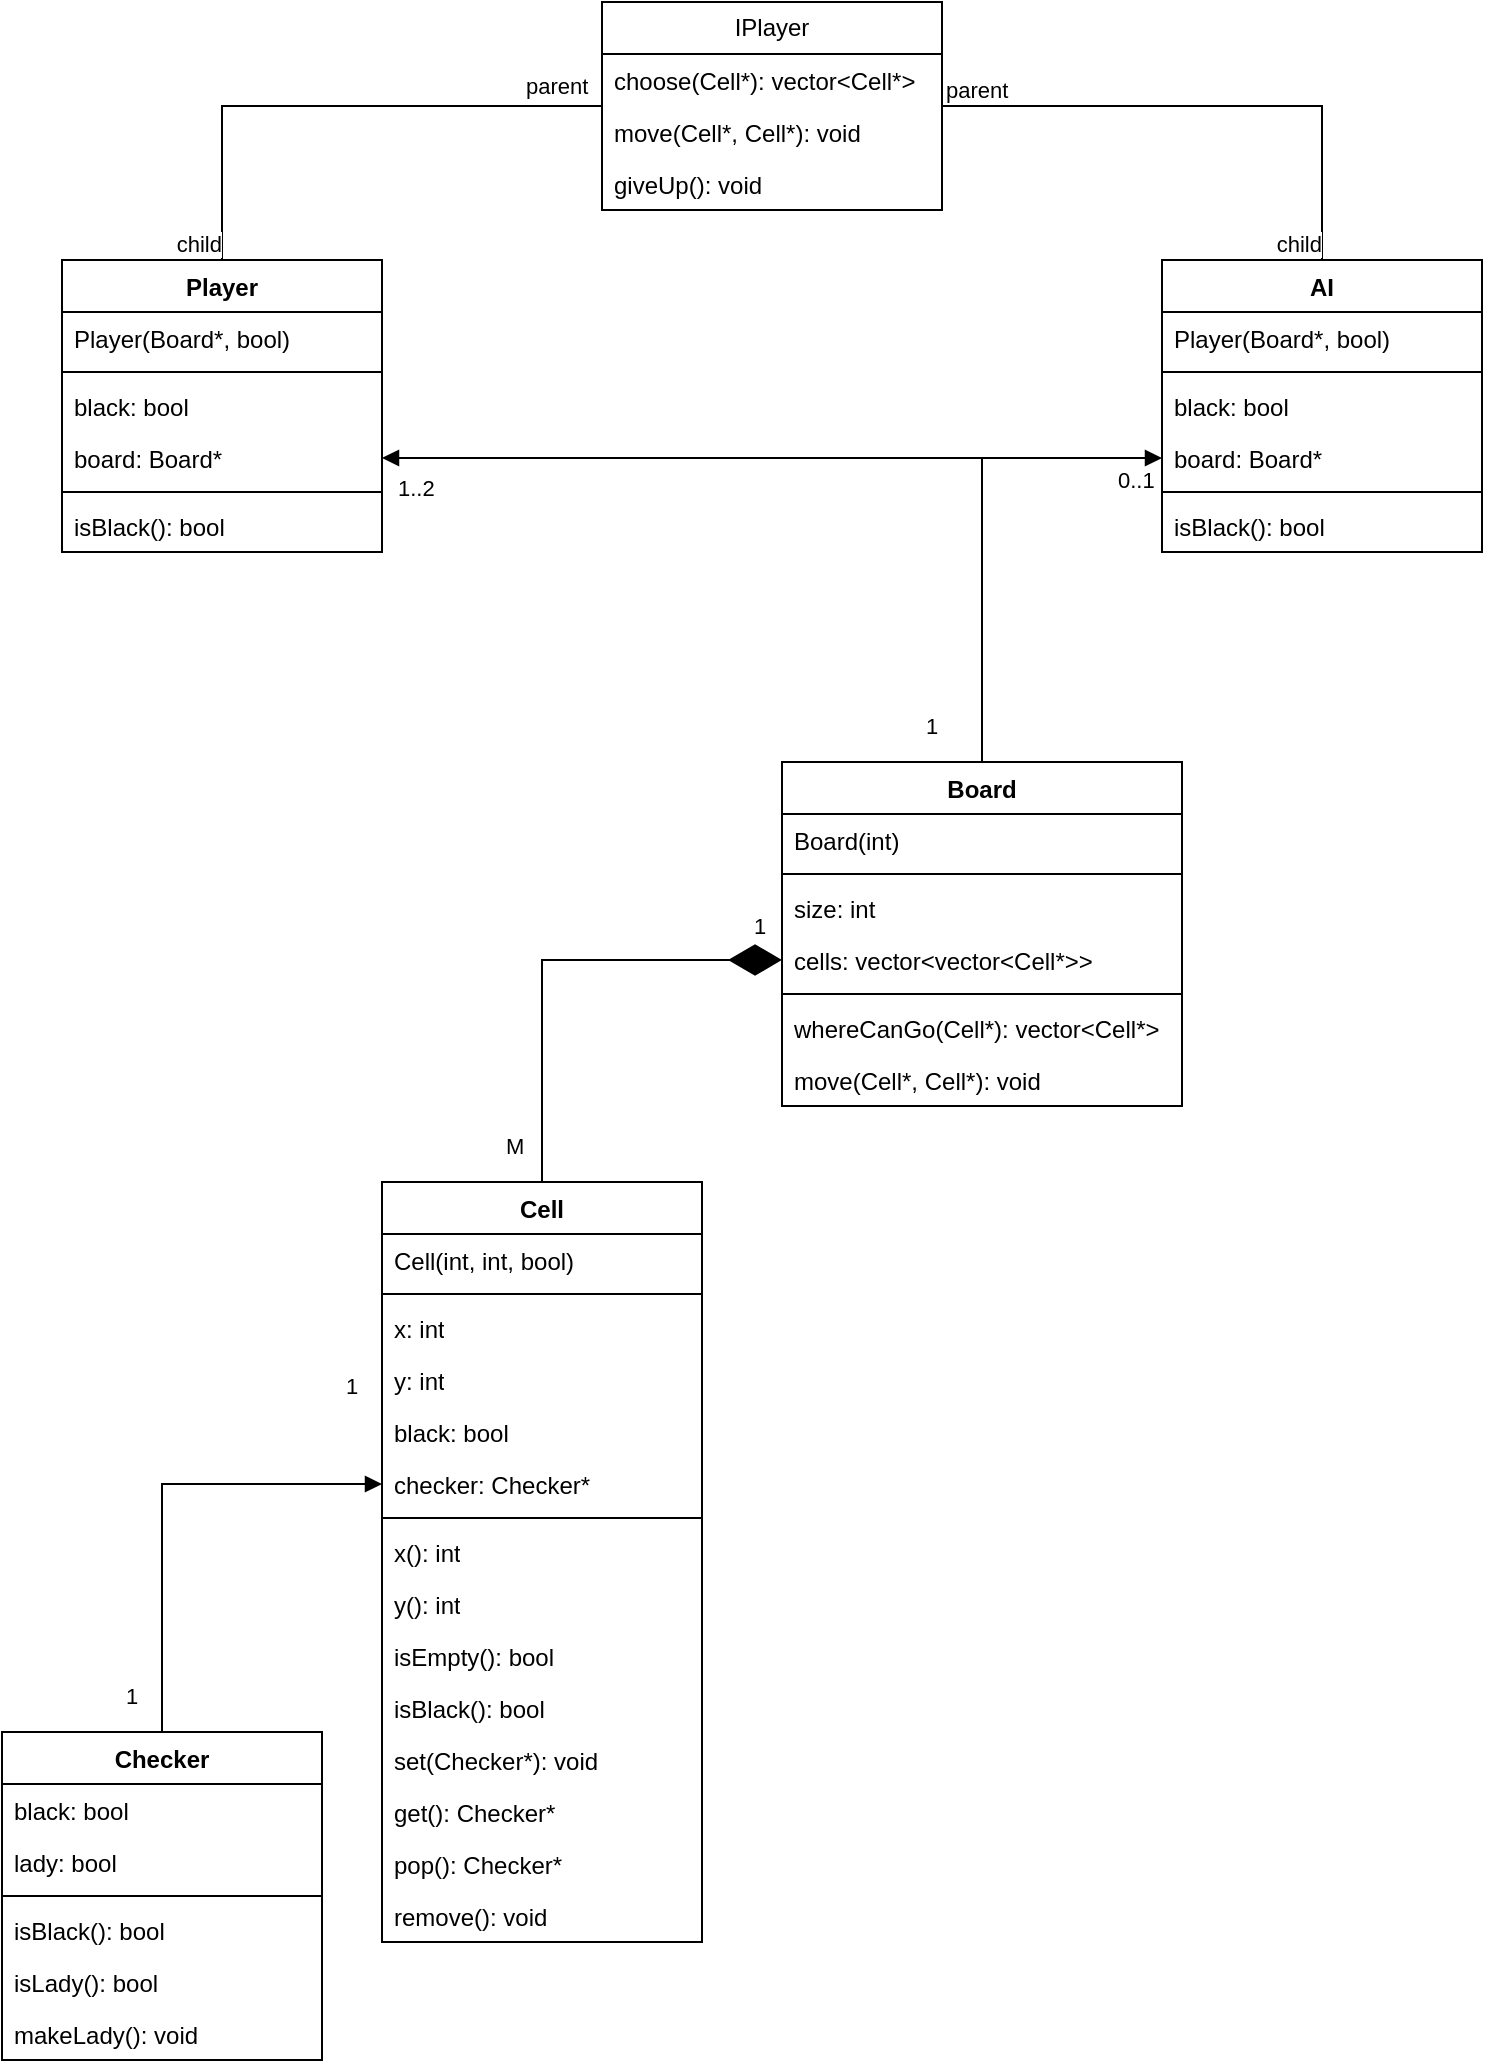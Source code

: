 <mxfile version="22.1.0" type="github">
  <diagram id="C5RBs43oDa-KdzZeNtuy" name="Page-1">
    <mxGraphModel dx="1434" dy="1937" grid="1" gridSize="10" guides="1" tooltips="1" connect="1" arrows="1" fold="1" page="1" pageScale="1" pageWidth="827" pageHeight="1169" background="none" math="0" shadow="0">
      <root>
        <mxCell id="WIyWlLk6GJQsqaUBKTNV-0" />
        <mxCell id="WIyWlLk6GJQsqaUBKTNV-1" parent="WIyWlLk6GJQsqaUBKTNV-0" />
        <mxCell id="_-b_REQkX55mADRNQmiD-0" value="Checker" style="swimlane;fontStyle=1;align=center;verticalAlign=top;childLayout=stackLayout;horizontal=1;startSize=26;horizontalStack=0;resizeParent=1;resizeParentMax=0;resizeLast=0;collapsible=1;marginBottom=0;whiteSpace=wrap;html=1;" parent="WIyWlLk6GJQsqaUBKTNV-1" vertex="1">
          <mxGeometry x="40" y="555" width="160" height="164" as="geometry" />
        </mxCell>
        <mxCell id="_-b_REQkX55mADRNQmiD-1" value="black: bool" style="text;strokeColor=none;fillColor=none;align=left;verticalAlign=top;spacingLeft=4;spacingRight=4;overflow=hidden;rotatable=0;points=[[0,0.5],[1,0.5]];portConstraint=eastwest;whiteSpace=wrap;html=1;" parent="_-b_REQkX55mADRNQmiD-0" vertex="1">
          <mxGeometry y="26" width="160" height="26" as="geometry" />
        </mxCell>
        <mxCell id="_-b_REQkX55mADRNQmiD-20" value="lady: bool" style="text;strokeColor=none;fillColor=none;align=left;verticalAlign=top;spacingLeft=4;spacingRight=4;overflow=hidden;rotatable=0;points=[[0,0.5],[1,0.5]];portConstraint=eastwest;whiteSpace=wrap;html=1;" parent="_-b_REQkX55mADRNQmiD-0" vertex="1">
          <mxGeometry y="52" width="160" height="26" as="geometry" />
        </mxCell>
        <mxCell id="_-b_REQkX55mADRNQmiD-2" value="" style="line;strokeWidth=1;fillColor=none;align=left;verticalAlign=middle;spacingTop=-1;spacingLeft=3;spacingRight=3;rotatable=0;labelPosition=right;points=[];portConstraint=eastwest;strokeColor=inherit;" parent="_-b_REQkX55mADRNQmiD-0" vertex="1">
          <mxGeometry y="78" width="160" height="8" as="geometry" />
        </mxCell>
        <mxCell id="_-b_REQkX55mADRNQmiD-3" value="isBlack(): bool" style="text;strokeColor=none;fillColor=none;align=left;verticalAlign=top;spacingLeft=4;spacingRight=4;overflow=hidden;rotatable=0;points=[[0,0.5],[1,0.5]];portConstraint=eastwest;whiteSpace=wrap;html=1;" parent="_-b_REQkX55mADRNQmiD-0" vertex="1">
          <mxGeometry y="86" width="160" height="26" as="geometry" />
        </mxCell>
        <mxCell id="_-b_REQkX55mADRNQmiD-21" value="isLady(): bool" style="text;strokeColor=none;fillColor=none;align=left;verticalAlign=top;spacingLeft=4;spacingRight=4;overflow=hidden;rotatable=0;points=[[0,0.5],[1,0.5]];portConstraint=eastwest;whiteSpace=wrap;html=1;" parent="_-b_REQkX55mADRNQmiD-0" vertex="1">
          <mxGeometry y="112" width="160" height="26" as="geometry" />
        </mxCell>
        <mxCell id="_-b_REQkX55mADRNQmiD-22" value="makeLady(): void" style="text;strokeColor=none;fillColor=none;align=left;verticalAlign=top;spacingLeft=4;spacingRight=4;overflow=hidden;rotatable=0;points=[[0,0.5],[1,0.5]];portConstraint=eastwest;whiteSpace=wrap;html=1;" parent="_-b_REQkX55mADRNQmiD-0" vertex="1">
          <mxGeometry y="138" width="160" height="26" as="geometry" />
        </mxCell>
        <mxCell id="_-b_REQkX55mADRNQmiD-5" value="Cell" style="swimlane;fontStyle=1;align=center;verticalAlign=top;childLayout=stackLayout;horizontal=1;startSize=26;horizontalStack=0;resizeParent=1;resizeParentMax=0;resizeLast=0;collapsible=1;marginBottom=0;whiteSpace=wrap;html=1;" parent="WIyWlLk6GJQsqaUBKTNV-1" vertex="1">
          <mxGeometry x="230" y="280" width="160" height="380" as="geometry" />
        </mxCell>
        <mxCell id="2clRgMWB4I24DzztfcVo-59" value="Cell(int, int, bool)" style="text;strokeColor=none;fillColor=none;align=left;verticalAlign=top;spacingLeft=4;spacingRight=4;overflow=hidden;rotatable=0;points=[[0,0.5],[1,0.5]];portConstraint=eastwest;whiteSpace=wrap;html=1;" vertex="1" parent="_-b_REQkX55mADRNQmiD-5">
          <mxGeometry y="26" width="160" height="26" as="geometry" />
        </mxCell>
        <mxCell id="2clRgMWB4I24DzztfcVo-61" value="" style="line;strokeWidth=1;fillColor=none;align=left;verticalAlign=middle;spacingTop=-1;spacingLeft=3;spacingRight=3;rotatable=0;labelPosition=right;points=[];portConstraint=eastwest;strokeColor=inherit;" vertex="1" parent="_-b_REQkX55mADRNQmiD-5">
          <mxGeometry y="52" width="160" height="8" as="geometry" />
        </mxCell>
        <mxCell id="_-b_REQkX55mADRNQmiD-6" value="x: int" style="text;strokeColor=none;fillColor=none;align=left;verticalAlign=top;spacingLeft=4;spacingRight=4;overflow=hidden;rotatable=0;points=[[0,0.5],[1,0.5]];portConstraint=eastwest;whiteSpace=wrap;html=1;" parent="_-b_REQkX55mADRNQmiD-5" vertex="1">
          <mxGeometry y="60" width="160" height="26" as="geometry" />
        </mxCell>
        <mxCell id="_-b_REQkX55mADRNQmiD-9" value="y: int" style="text;strokeColor=none;fillColor=none;align=left;verticalAlign=top;spacingLeft=4;spacingRight=4;overflow=hidden;rotatable=0;points=[[0,0.5],[1,0.5]];portConstraint=eastwest;whiteSpace=wrap;html=1;" parent="_-b_REQkX55mADRNQmiD-5" vertex="1">
          <mxGeometry y="86" width="160" height="26" as="geometry" />
        </mxCell>
        <mxCell id="_-b_REQkX55mADRNQmiD-10" value="black: bool" style="text;strokeColor=none;fillColor=none;align=left;verticalAlign=top;spacingLeft=4;spacingRight=4;overflow=hidden;rotatable=0;points=[[0,0.5],[1,0.5]];portConstraint=eastwest;whiteSpace=wrap;html=1;" parent="_-b_REQkX55mADRNQmiD-5" vertex="1">
          <mxGeometry y="112" width="160" height="26" as="geometry" />
        </mxCell>
        <mxCell id="_-b_REQkX55mADRNQmiD-11" value="checker: Checker*" style="text;strokeColor=none;fillColor=none;align=left;verticalAlign=top;spacingLeft=4;spacingRight=4;overflow=hidden;rotatable=0;points=[[0,0.5],[1,0.5]];portConstraint=eastwest;whiteSpace=wrap;html=1;" parent="_-b_REQkX55mADRNQmiD-5" vertex="1">
          <mxGeometry y="138" width="160" height="26" as="geometry" />
        </mxCell>
        <mxCell id="_-b_REQkX55mADRNQmiD-7" value="" style="line;strokeWidth=1;fillColor=none;align=left;verticalAlign=middle;spacingTop=-1;spacingLeft=3;spacingRight=3;rotatable=0;labelPosition=right;points=[];portConstraint=eastwest;strokeColor=inherit;" parent="_-b_REQkX55mADRNQmiD-5" vertex="1">
          <mxGeometry y="164" width="160" height="8" as="geometry" />
        </mxCell>
        <mxCell id="_-b_REQkX55mADRNQmiD-17" value="x(): int" style="text;strokeColor=none;fillColor=none;align=left;verticalAlign=top;spacingLeft=4;spacingRight=4;overflow=hidden;rotatable=0;points=[[0,0.5],[1,0.5]];portConstraint=eastwest;whiteSpace=wrap;html=1;" parent="_-b_REQkX55mADRNQmiD-5" vertex="1">
          <mxGeometry y="172" width="160" height="26" as="geometry" />
        </mxCell>
        <mxCell id="_-b_REQkX55mADRNQmiD-18" value="y(): int" style="text;strokeColor=none;fillColor=none;align=left;verticalAlign=top;spacingLeft=4;spacingRight=4;overflow=hidden;rotatable=0;points=[[0,0.5],[1,0.5]];portConstraint=eastwest;whiteSpace=wrap;html=1;" parent="_-b_REQkX55mADRNQmiD-5" vertex="1">
          <mxGeometry y="198" width="160" height="26" as="geometry" />
        </mxCell>
        <mxCell id="2clRgMWB4I24DzztfcVo-62" value="isEmpty(): bool" style="text;strokeColor=none;fillColor=none;align=left;verticalAlign=top;spacingLeft=4;spacingRight=4;overflow=hidden;rotatable=0;points=[[0,0.5],[1,0.5]];portConstraint=eastwest;whiteSpace=wrap;html=1;" vertex="1" parent="_-b_REQkX55mADRNQmiD-5">
          <mxGeometry y="224" width="160" height="26" as="geometry" />
        </mxCell>
        <mxCell id="_-b_REQkX55mADRNQmiD-8" value="isBlack(): bool" style="text;strokeColor=none;fillColor=none;align=left;verticalAlign=top;spacingLeft=4;spacingRight=4;overflow=hidden;rotatable=0;points=[[0,0.5],[1,0.5]];portConstraint=eastwest;whiteSpace=wrap;html=1;" parent="_-b_REQkX55mADRNQmiD-5" vertex="1">
          <mxGeometry y="250" width="160" height="26" as="geometry" />
        </mxCell>
        <mxCell id="2clRgMWB4I24DzztfcVo-60" value="set(Checker*): void" style="text;strokeColor=none;fillColor=none;align=left;verticalAlign=top;spacingLeft=4;spacingRight=4;overflow=hidden;rotatable=0;points=[[0,0.5],[1,0.5]];portConstraint=eastwest;whiteSpace=wrap;html=1;" vertex="1" parent="_-b_REQkX55mADRNQmiD-5">
          <mxGeometry y="276" width="160" height="26" as="geometry" />
        </mxCell>
        <mxCell id="2clRgMWB4I24DzztfcVo-63" value="get(): Checker*" style="text;strokeColor=none;fillColor=none;align=left;verticalAlign=top;spacingLeft=4;spacingRight=4;overflow=hidden;rotatable=0;points=[[0,0.5],[1,0.5]];portConstraint=eastwest;whiteSpace=wrap;html=1;" vertex="1" parent="_-b_REQkX55mADRNQmiD-5">
          <mxGeometry y="302" width="160" height="26" as="geometry" />
        </mxCell>
        <mxCell id="2clRgMWB4I24DzztfcVo-64" value="pop(): Checker*" style="text;strokeColor=none;fillColor=none;align=left;verticalAlign=top;spacingLeft=4;spacingRight=4;overflow=hidden;rotatable=0;points=[[0,0.5],[1,0.5]];portConstraint=eastwest;whiteSpace=wrap;html=1;" vertex="1" parent="_-b_REQkX55mADRNQmiD-5">
          <mxGeometry y="328" width="160" height="26" as="geometry" />
        </mxCell>
        <mxCell id="2clRgMWB4I24DzztfcVo-65" value="remove(): void" style="text;strokeColor=none;fillColor=none;align=left;verticalAlign=top;spacingLeft=4;spacingRight=4;overflow=hidden;rotatable=0;points=[[0,0.5],[1,0.5]];portConstraint=eastwest;whiteSpace=wrap;html=1;" vertex="1" parent="_-b_REQkX55mADRNQmiD-5">
          <mxGeometry y="354" width="160" height="26" as="geometry" />
        </mxCell>
        <mxCell id="_-b_REQkX55mADRNQmiD-12" value="Board" style="swimlane;fontStyle=1;align=center;verticalAlign=top;childLayout=stackLayout;horizontal=1;startSize=26;horizontalStack=0;resizeParent=1;resizeParentMax=0;resizeLast=0;collapsible=1;marginBottom=0;whiteSpace=wrap;html=1;" parent="WIyWlLk6GJQsqaUBKTNV-1" vertex="1">
          <mxGeometry x="430" y="70" width="200" height="172" as="geometry" />
        </mxCell>
        <mxCell id="2clRgMWB4I24DzztfcVo-55" value="Board(int)" style="text;strokeColor=none;fillColor=none;align=left;verticalAlign=top;spacingLeft=4;spacingRight=4;overflow=hidden;rotatable=0;points=[[0,0.5],[1,0.5]];portConstraint=eastwest;whiteSpace=wrap;html=1;" vertex="1" parent="_-b_REQkX55mADRNQmiD-12">
          <mxGeometry y="26" width="200" height="26" as="geometry" />
        </mxCell>
        <mxCell id="2clRgMWB4I24DzztfcVo-56" value="" style="line;strokeWidth=1;fillColor=none;align=left;verticalAlign=middle;spacingTop=-1;spacingLeft=3;spacingRight=3;rotatable=0;labelPosition=right;points=[];portConstraint=eastwest;strokeColor=inherit;" vertex="1" parent="_-b_REQkX55mADRNQmiD-12">
          <mxGeometry y="52" width="200" height="8" as="geometry" />
        </mxCell>
        <mxCell id="_-b_REQkX55mADRNQmiD-13" value="size: int" style="text;strokeColor=none;fillColor=none;align=left;verticalAlign=top;spacingLeft=4;spacingRight=4;overflow=hidden;rotatable=0;points=[[0,0.5],[1,0.5]];portConstraint=eastwest;whiteSpace=wrap;html=1;" parent="_-b_REQkX55mADRNQmiD-12" vertex="1">
          <mxGeometry y="60" width="200" height="26" as="geometry" />
        </mxCell>
        <mxCell id="_-b_REQkX55mADRNQmiD-16" value="cells: vector&amp;lt;vector&amp;lt;Cell*&amp;gt;&amp;gt;" style="text;strokeColor=none;fillColor=none;align=left;verticalAlign=top;spacingLeft=4;spacingRight=4;overflow=hidden;rotatable=0;points=[[0,0.5],[1,0.5]];portConstraint=eastwest;whiteSpace=wrap;html=1;" parent="_-b_REQkX55mADRNQmiD-12" vertex="1">
          <mxGeometry y="86" width="200" height="26" as="geometry" />
        </mxCell>
        <mxCell id="_-b_REQkX55mADRNQmiD-14" value="" style="line;strokeWidth=1;fillColor=none;align=left;verticalAlign=middle;spacingTop=-1;spacingLeft=3;spacingRight=3;rotatable=0;labelPosition=right;points=[];portConstraint=eastwest;strokeColor=inherit;" parent="_-b_REQkX55mADRNQmiD-12" vertex="1">
          <mxGeometry y="112" width="200" height="8" as="geometry" />
        </mxCell>
        <mxCell id="_-b_REQkX55mADRNQmiD-15" value="whereCanGo(Cell*): vector&amp;lt;Cell*&amp;gt;" style="text;strokeColor=none;fillColor=none;align=left;verticalAlign=top;spacingLeft=4;spacingRight=4;overflow=hidden;rotatable=0;points=[[0,0.5],[1,0.5]];portConstraint=eastwest;whiteSpace=wrap;html=1;" parent="_-b_REQkX55mADRNQmiD-12" vertex="1">
          <mxGeometry y="120" width="200" height="26" as="geometry" />
        </mxCell>
        <mxCell id="2clRgMWB4I24DzztfcVo-58" value="move(Cell*, Cell*): void" style="text;strokeColor=none;fillColor=none;align=left;verticalAlign=top;spacingLeft=4;spacingRight=4;overflow=hidden;rotatable=0;points=[[0,0.5],[1,0.5]];portConstraint=eastwest;whiteSpace=wrap;html=1;" vertex="1" parent="_-b_REQkX55mADRNQmiD-12">
          <mxGeometry y="146" width="200" height="26" as="geometry" />
        </mxCell>
        <mxCell id="_-b_REQkX55mADRNQmiD-27" value="" style="endArrow=block;endFill=1;html=1;edgeStyle=orthogonalEdgeStyle;align=left;verticalAlign=top;rounded=0;entryX=0;entryY=0.5;entryDx=0;entryDy=0;exitX=0.5;exitY=0;exitDx=0;exitDy=0;" parent="WIyWlLk6GJQsqaUBKTNV-1" source="_-b_REQkX55mADRNQmiD-0" target="_-b_REQkX55mADRNQmiD-11" edge="1">
          <mxGeometry x="-1" relative="1" as="geometry">
            <mxPoint x="-30" y="500" as="sourcePoint" />
            <mxPoint x="120" y="600" as="targetPoint" />
          </mxGeometry>
        </mxCell>
        <mxCell id="_-b_REQkX55mADRNQmiD-28" value="1" style="edgeLabel;resizable=0;html=1;align=left;verticalAlign=bottom;" parent="_-b_REQkX55mADRNQmiD-27" connectable="0" vertex="1">
          <mxGeometry x="-1" relative="1" as="geometry">
            <mxPoint x="-20" y="-10" as="offset" />
          </mxGeometry>
        </mxCell>
        <mxCell id="_-b_REQkX55mADRNQmiD-33" value="" style="endArrow=diamondThin;endFill=1;endSize=24;html=1;rounded=0;entryX=0;entryY=0.5;entryDx=0;entryDy=0;exitX=0.5;exitY=0;exitDx=0;exitDy=0;" parent="WIyWlLk6GJQsqaUBKTNV-1" source="_-b_REQkX55mADRNQmiD-5" target="_-b_REQkX55mADRNQmiD-16" edge="1">
          <mxGeometry width="160" relative="1" as="geometry">
            <mxPoint x="264" y="40" as="sourcePoint" />
            <mxPoint x="424" y="40" as="targetPoint" />
            <Array as="points">
              <mxPoint x="310" y="169" />
            </Array>
          </mxGeometry>
        </mxCell>
        <mxCell id="2clRgMWB4I24DzztfcVo-0" value="Player" style="swimlane;fontStyle=1;align=center;verticalAlign=top;childLayout=stackLayout;horizontal=1;startSize=26;horizontalStack=0;resizeParent=1;resizeParentMax=0;resizeLast=0;collapsible=1;marginBottom=0;whiteSpace=wrap;html=1;" vertex="1" parent="WIyWlLk6GJQsqaUBKTNV-1">
          <mxGeometry x="70" y="-181" width="160" height="146" as="geometry" />
        </mxCell>
        <mxCell id="2clRgMWB4I24DzztfcVo-19" value="Player(Board*, bool)" style="text;strokeColor=none;fillColor=none;align=left;verticalAlign=top;spacingLeft=4;spacingRight=4;overflow=hidden;rotatable=0;points=[[0,0.5],[1,0.5]];portConstraint=eastwest;whiteSpace=wrap;html=1;" vertex="1" parent="2clRgMWB4I24DzztfcVo-0">
          <mxGeometry y="26" width="160" height="26" as="geometry" />
        </mxCell>
        <mxCell id="2clRgMWB4I24DzztfcVo-21" value="" style="line;strokeWidth=1;fillColor=none;align=left;verticalAlign=middle;spacingTop=-1;spacingLeft=3;spacingRight=3;rotatable=0;labelPosition=right;points=[];portConstraint=eastwest;strokeColor=inherit;" vertex="1" parent="2clRgMWB4I24DzztfcVo-0">
          <mxGeometry y="52" width="160" height="8" as="geometry" />
        </mxCell>
        <mxCell id="2clRgMWB4I24DzztfcVo-1" value="black: bool" style="text;strokeColor=none;fillColor=none;align=left;verticalAlign=top;spacingLeft=4;spacingRight=4;overflow=hidden;rotatable=0;points=[[0,0.5],[1,0.5]];portConstraint=eastwest;whiteSpace=wrap;html=1;" vertex="1" parent="2clRgMWB4I24DzztfcVo-0">
          <mxGeometry y="60" width="160" height="26" as="geometry" />
        </mxCell>
        <mxCell id="2clRgMWB4I24DzztfcVo-20" value="board: Board*" style="text;strokeColor=none;fillColor=none;align=left;verticalAlign=top;spacingLeft=4;spacingRight=4;overflow=hidden;rotatable=0;points=[[0,0.5],[1,0.5]];portConstraint=eastwest;whiteSpace=wrap;html=1;" vertex="1" parent="2clRgMWB4I24DzztfcVo-0">
          <mxGeometry y="86" width="160" height="26" as="geometry" />
        </mxCell>
        <mxCell id="2clRgMWB4I24DzztfcVo-2" value="" style="line;strokeWidth=1;fillColor=none;align=left;verticalAlign=middle;spacingTop=-1;spacingLeft=3;spacingRight=3;rotatable=0;labelPosition=right;points=[];portConstraint=eastwest;strokeColor=inherit;" vertex="1" parent="2clRgMWB4I24DzztfcVo-0">
          <mxGeometry y="112" width="160" height="8" as="geometry" />
        </mxCell>
        <mxCell id="2clRgMWB4I24DzztfcVo-3" value="isBlack(): bool" style="text;strokeColor=none;fillColor=none;align=left;verticalAlign=top;spacingLeft=4;spacingRight=4;overflow=hidden;rotatable=0;points=[[0,0.5],[1,0.5]];portConstraint=eastwest;whiteSpace=wrap;html=1;" vertex="1" parent="2clRgMWB4I24DzztfcVo-0">
          <mxGeometry y="120" width="160" height="26" as="geometry" />
        </mxCell>
        <mxCell id="2clRgMWB4I24DzztfcVo-11" value="IPlayer" style="swimlane;fontStyle=0;childLayout=stackLayout;horizontal=1;startSize=26;fillColor=none;horizontalStack=0;resizeParent=1;resizeParentMax=0;resizeLast=0;collapsible=1;marginBottom=0;whiteSpace=wrap;html=1;" vertex="1" parent="WIyWlLk6GJQsqaUBKTNV-1">
          <mxGeometry x="340" y="-310" width="170" height="104" as="geometry" />
        </mxCell>
        <mxCell id="2clRgMWB4I24DzztfcVo-12" value="choose(Cell*): vector&amp;lt;Cell*&amp;gt;" style="text;strokeColor=none;fillColor=none;align=left;verticalAlign=top;spacingLeft=4;spacingRight=4;overflow=hidden;rotatable=0;points=[[0,0.5],[1,0.5]];portConstraint=eastwest;whiteSpace=wrap;html=1;" vertex="1" parent="2clRgMWB4I24DzztfcVo-11">
          <mxGeometry y="26" width="170" height="26" as="geometry" />
        </mxCell>
        <mxCell id="2clRgMWB4I24DzztfcVo-18" value="move(Cell*, Cell*): void" style="text;strokeColor=none;fillColor=none;align=left;verticalAlign=top;spacingLeft=4;spacingRight=4;overflow=hidden;rotatable=0;points=[[0,0.5],[1,0.5]];portConstraint=eastwest;whiteSpace=wrap;html=1;" vertex="1" parent="2clRgMWB4I24DzztfcVo-11">
          <mxGeometry y="52" width="170" height="26" as="geometry" />
        </mxCell>
        <mxCell id="2clRgMWB4I24DzztfcVo-13" value="giveUp(): void" style="text;strokeColor=none;fillColor=none;align=left;verticalAlign=top;spacingLeft=4;spacingRight=4;overflow=hidden;rotatable=0;points=[[0,0.5],[1,0.5]];portConstraint=eastwest;whiteSpace=wrap;html=1;" vertex="1" parent="2clRgMWB4I24DzztfcVo-11">
          <mxGeometry y="78" width="170" height="26" as="geometry" />
        </mxCell>
        <mxCell id="2clRgMWB4I24DzztfcVo-22" value="AI" style="swimlane;fontStyle=1;align=center;verticalAlign=top;childLayout=stackLayout;horizontal=1;startSize=26;horizontalStack=0;resizeParent=1;resizeParentMax=0;resizeLast=0;collapsible=1;marginBottom=0;whiteSpace=wrap;html=1;" vertex="1" parent="WIyWlLk6GJQsqaUBKTNV-1">
          <mxGeometry x="620" y="-181" width="160" height="146" as="geometry" />
        </mxCell>
        <mxCell id="2clRgMWB4I24DzztfcVo-23" value="Player(Board*, bool)" style="text;strokeColor=none;fillColor=none;align=left;verticalAlign=top;spacingLeft=4;spacingRight=4;overflow=hidden;rotatable=0;points=[[0,0.5],[1,0.5]];portConstraint=eastwest;whiteSpace=wrap;html=1;" vertex="1" parent="2clRgMWB4I24DzztfcVo-22">
          <mxGeometry y="26" width="160" height="26" as="geometry" />
        </mxCell>
        <mxCell id="2clRgMWB4I24DzztfcVo-24" value="" style="line;strokeWidth=1;fillColor=none;align=left;verticalAlign=middle;spacingTop=-1;spacingLeft=3;spacingRight=3;rotatable=0;labelPosition=right;points=[];portConstraint=eastwest;strokeColor=inherit;" vertex="1" parent="2clRgMWB4I24DzztfcVo-22">
          <mxGeometry y="52" width="160" height="8" as="geometry" />
        </mxCell>
        <mxCell id="2clRgMWB4I24DzztfcVo-25" value="black: bool" style="text;strokeColor=none;fillColor=none;align=left;verticalAlign=top;spacingLeft=4;spacingRight=4;overflow=hidden;rotatable=0;points=[[0,0.5],[1,0.5]];portConstraint=eastwest;whiteSpace=wrap;html=1;" vertex="1" parent="2clRgMWB4I24DzztfcVo-22">
          <mxGeometry y="60" width="160" height="26" as="geometry" />
        </mxCell>
        <mxCell id="2clRgMWB4I24DzztfcVo-26" value="board: Board*" style="text;strokeColor=none;fillColor=none;align=left;verticalAlign=top;spacingLeft=4;spacingRight=4;overflow=hidden;rotatable=0;points=[[0,0.5],[1,0.5]];portConstraint=eastwest;whiteSpace=wrap;html=1;" vertex="1" parent="2clRgMWB4I24DzztfcVo-22">
          <mxGeometry y="86" width="160" height="26" as="geometry" />
        </mxCell>
        <mxCell id="2clRgMWB4I24DzztfcVo-27" value="" style="line;strokeWidth=1;fillColor=none;align=left;verticalAlign=middle;spacingTop=-1;spacingLeft=3;spacingRight=3;rotatable=0;labelPosition=right;points=[];portConstraint=eastwest;strokeColor=inherit;" vertex="1" parent="2clRgMWB4I24DzztfcVo-22">
          <mxGeometry y="112" width="160" height="8" as="geometry" />
        </mxCell>
        <mxCell id="2clRgMWB4I24DzztfcVo-28" value="isBlack(): bool" style="text;strokeColor=none;fillColor=none;align=left;verticalAlign=top;spacingLeft=4;spacingRight=4;overflow=hidden;rotatable=0;points=[[0,0.5],[1,0.5]];portConstraint=eastwest;whiteSpace=wrap;html=1;" vertex="1" parent="2clRgMWB4I24DzztfcVo-22">
          <mxGeometry y="120" width="160" height="26" as="geometry" />
        </mxCell>
        <mxCell id="2clRgMWB4I24DzztfcVo-29" value="" style="endArrow=none;html=1;edgeStyle=orthogonalEdgeStyle;rounded=0;" edge="1" parent="WIyWlLk6GJQsqaUBKTNV-1" source="2clRgMWB4I24DzztfcVo-11" target="2clRgMWB4I24DzztfcVo-0">
          <mxGeometry relative="1" as="geometry">
            <mxPoint x="270" as="sourcePoint" />
            <mxPoint x="200" as="targetPoint" />
          </mxGeometry>
        </mxCell>
        <mxCell id="2clRgMWB4I24DzztfcVo-30" value="parent" style="edgeLabel;resizable=0;html=1;align=left;verticalAlign=bottom;" connectable="0" vertex="1" parent="2clRgMWB4I24DzztfcVo-29">
          <mxGeometry x="-1" relative="1" as="geometry">
            <mxPoint x="-40" y="-2" as="offset" />
          </mxGeometry>
        </mxCell>
        <mxCell id="2clRgMWB4I24DzztfcVo-31" value="child" style="edgeLabel;resizable=0;html=1;align=right;verticalAlign=bottom;" connectable="0" vertex="1" parent="2clRgMWB4I24DzztfcVo-29">
          <mxGeometry x="1" relative="1" as="geometry" />
        </mxCell>
        <mxCell id="2clRgMWB4I24DzztfcVo-32" value="" style="endArrow=none;html=1;edgeStyle=orthogonalEdgeStyle;rounded=0;" edge="1" parent="WIyWlLk6GJQsqaUBKTNV-1" source="2clRgMWB4I24DzztfcVo-11" target="2clRgMWB4I24DzztfcVo-22">
          <mxGeometry relative="1" as="geometry">
            <mxPoint x="310" y="160" as="sourcePoint" />
            <mxPoint x="470" y="160" as="targetPoint" />
          </mxGeometry>
        </mxCell>
        <mxCell id="2clRgMWB4I24DzztfcVo-33" value="parent" style="edgeLabel;resizable=0;html=1;align=left;verticalAlign=bottom;" connectable="0" vertex="1" parent="2clRgMWB4I24DzztfcVo-32">
          <mxGeometry x="-1" relative="1" as="geometry" />
        </mxCell>
        <mxCell id="2clRgMWB4I24DzztfcVo-34" value="child" style="edgeLabel;resizable=0;html=1;align=right;verticalAlign=bottom;" connectable="0" vertex="1" parent="2clRgMWB4I24DzztfcVo-32">
          <mxGeometry x="1" relative="1" as="geometry" />
        </mxCell>
        <mxCell id="2clRgMWB4I24DzztfcVo-38" value="1" style="edgeLabel;resizable=0;html=1;align=left;verticalAlign=bottom;" connectable="0" vertex="1" parent="WIyWlLk6GJQsqaUBKTNV-1">
          <mxGeometry x="210" y="390" as="geometry" />
        </mxCell>
        <mxCell id="2clRgMWB4I24DzztfcVo-43" value="M" style="edgeLabel;resizable=0;html=1;align=left;verticalAlign=bottom;" connectable="0" vertex="1" parent="WIyWlLk6GJQsqaUBKTNV-1">
          <mxGeometry x="290" y="270" as="geometry" />
        </mxCell>
        <mxCell id="2clRgMWB4I24DzztfcVo-44" value="0..1" style="edgeLabel;resizable=0;html=1;align=left;verticalAlign=bottom;" connectable="0" vertex="1" parent="WIyWlLk6GJQsqaUBKTNV-1">
          <mxGeometry x="600" y="-70" as="geometry">
            <mxPoint x="-4" y="7" as="offset" />
          </mxGeometry>
        </mxCell>
        <mxCell id="2clRgMWB4I24DzztfcVo-45" value="1" style="edgeLabel;resizable=0;html=1;align=left;verticalAlign=bottom;" connectable="0" vertex="1" parent="WIyWlLk6GJQsqaUBKTNV-1">
          <mxGeometry x="500" y="60" as="geometry" />
        </mxCell>
        <mxCell id="2clRgMWB4I24DzztfcVo-46" value="1" style="edgeLabel;resizable=0;html=1;align=left;verticalAlign=bottom;" connectable="0" vertex="1" parent="WIyWlLk6GJQsqaUBKTNV-1">
          <mxGeometry x="414" y="160" as="geometry" />
        </mxCell>
        <mxCell id="2clRgMWB4I24DzztfcVo-49" value="" style="endArrow=block;endFill=1;html=1;edgeStyle=orthogonalEdgeStyle;align=left;verticalAlign=top;rounded=0;" edge="1" parent="WIyWlLk6GJQsqaUBKTNV-1" source="_-b_REQkX55mADRNQmiD-12" target="2clRgMWB4I24DzztfcVo-26">
          <mxGeometry x="-1" relative="1" as="geometry">
            <mxPoint x="500" y="150" as="sourcePoint" />
            <mxPoint x="600" y="90" as="targetPoint" />
          </mxGeometry>
        </mxCell>
        <mxCell id="2clRgMWB4I24DzztfcVo-52" value="1..2" style="edgeLabel;resizable=0;html=1;align=left;verticalAlign=bottom;" connectable="0" vertex="1" parent="WIyWlLk6GJQsqaUBKTNV-1">
          <mxGeometry x="240" y="-70" as="geometry">
            <mxPoint x="-4" y="11" as="offset" />
          </mxGeometry>
        </mxCell>
        <mxCell id="2clRgMWB4I24DzztfcVo-53" value="" style="endArrow=block;endFill=1;html=1;edgeStyle=orthogonalEdgeStyle;align=left;verticalAlign=top;rounded=0;" edge="1" parent="WIyWlLk6GJQsqaUBKTNV-1" source="_-b_REQkX55mADRNQmiD-12" target="2clRgMWB4I24DzztfcVo-20">
          <mxGeometry x="-1" relative="1" as="geometry">
            <mxPoint x="270" y="90" as="sourcePoint" />
            <mxPoint x="430" y="90" as="targetPoint" />
          </mxGeometry>
        </mxCell>
      </root>
    </mxGraphModel>
  </diagram>
</mxfile>
